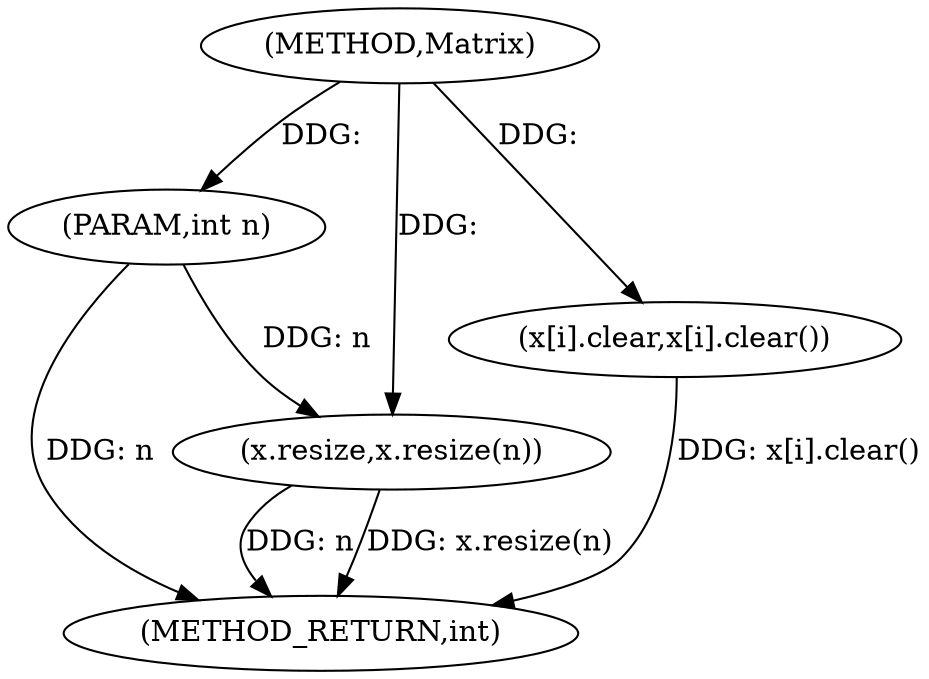 digraph "Matrix" {  
"1000629" [label = "(METHOD,Matrix)" ]
"1000635" [label = "(METHOD_RETURN,int)" ]
"1000630" [label = "(PARAM,int n)" ]
"1000632" [label = "(x.resize,x.resize(n))" ]
"1000634" [label = "(x[i].clear,x[i].clear())" ]
  "1000630" -> "1000635"  [ label = "DDG: n"] 
  "1000632" -> "1000635"  [ label = "DDG: n"] 
  "1000632" -> "1000635"  [ label = "DDG: x.resize(n)"] 
  "1000634" -> "1000635"  [ label = "DDG: x[i].clear()"] 
  "1000629" -> "1000630"  [ label = "DDG: "] 
  "1000629" -> "1000634"  [ label = "DDG: "] 
  "1000630" -> "1000632"  [ label = "DDG: n"] 
  "1000629" -> "1000632"  [ label = "DDG: "] 
}
